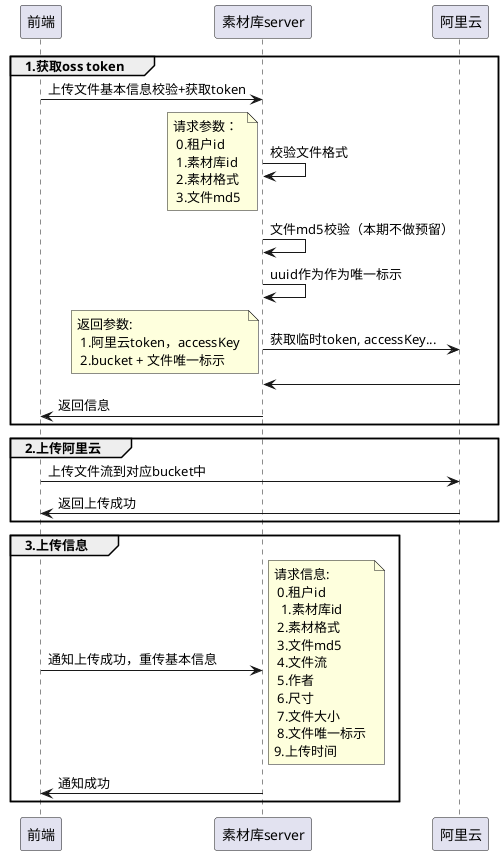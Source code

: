 @startuml
group 1.获取oss token

前端 -> 素材库server: 上传文件基本信息校验+获取token
素材库server -> 素材库server : 校验文件格式
note left: 请求参数：\n 0.租户id \n 1.素材库id \n 2.素材格式 \n 3.文件md5
素材库server -> 素材库server : 文件md5校验（本期不做预留）
素材库server -> 素材库server : uuid作为作为唯一标示
素材库server -> 阿里云 : 获取临时token, accessKey...
note left: 返回参数: \n 1.阿里云token，accessKey \n 2.bucket + 文件唯一标示
阿里云 -> 素材库server :
素材库server -> 前端 : 返回信息
end

group 2.上传阿里云
前端 -> 阿里云: 上传文件流到对应bucket中
阿里云 -> 前端: 返回上传成功
end

group 3.上传信息
前端 -> 素材库server: 通知上传成功，重传基本信息
note right: 请求信息: \n 0.租户id\n  1.素材库id \n 2.素材格式 \n 3.文件md5 \n 4.文件流 \n 5.作者 \n 6.尺寸 \n 7.文件大小 \n 8.文件唯一标示 \n9.上传时间
素材库server -> 前端: 通知成功
end




@enduml